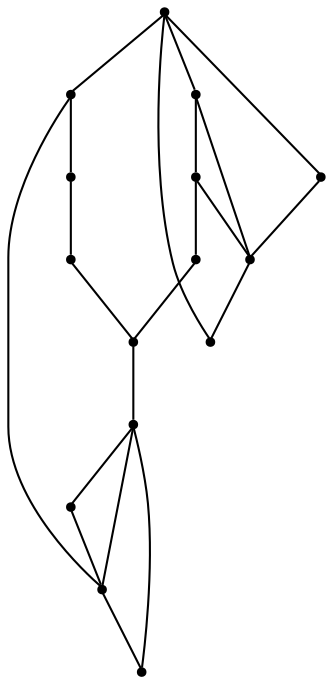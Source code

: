 graph {
  node [shape=point,comment="{\"directed\":false,\"doi\":\"10.1007/978-3-031-49275-4_4\",\"figure\":\"2 (1)\"}"]

  v0 [pos="528.9717700721651,576.4742597026045"]
  v1 [pos="312.40809182844725,512.7721317798522"]
  v2 [pos="528.971770072165,799.4435188360662"]
  v3 [pos="483.85206779306725,751.6655478113221"]
  v4 [pos="456.78111122808923,672.0330949896389"]
  v5 [pos="384.5914618501444,711.847223008414"]
  v6 [pos="420.68888968996635,799.4435188360662"]
  v7 [pos="420.6888896899663,894.9951369261446"]
  v8 [pos="312.40809182844725,735.734046541081"]
  v9 [pos="204.1252313176291,719.8109388391063"]
  v10 [pos="348.49718958555076,831.2940581994256"]
  v11 [pos="276.3064989472661,799.4435188360662"]
  v12 [pos="276.3064989472661,863.1486671716414"]
  v13 [pos="240.21743695864757,576.4742597026045"]
  v14 [pos="240.21743695864757,672.0330949896389"]

  v0 -- v1 [id="-1",pos="528.9717700721651,576.4742597026045 312.40809182844725,512.7721317798522 312.40809182844725,512.7721317798522 312.40809182844725,512.7721317798522"]
  v9 -- v14 [id="-2",pos="204.1252313176291,719.8109388391063 240.21743695864757,672.0330949896389 240.21743695864757,672.0330949896389 240.21743695864757,672.0330949896389"]
  v14 -- v8 [id="-3",pos="240.21743695864757,672.0330949896389 312.40809182844725,735.734046541081 312.40809182844725,735.734046541081 312.40809182844725,735.734046541081"]
  v14 -- v13 [id="-4",pos="240.21743695864757,672.0330949896389 240.21743695864757,576.4742597026045 240.21743695864757,576.4742597026045 240.21743695864757,576.4742597026045"]
  v13 -- v1 [id="-5",pos="240.21743695864757,576.4742597026045 312.40809182844725,512.7721317798522 312.40809182844725,512.7721317798522 312.40809182844725,512.7721317798522"]
  v12 -- v7 [id="-6",pos="276.3064989472661,863.1486671716414 420.6888896899663,894.9951369261446 420.6888896899663,894.9951369261446 420.6888896899663,894.9951369261446"]
  v12 -- v11 [id="-7",pos="276.3064989472661,863.1486671716414 276.3064989472661,799.4435188360662 276.3064989472661,799.4435188360662 276.3064989472661,799.4435188360662"]
  v12 -- v9 [id="-8",pos="276.3064989472661,863.1486671716414 204.1252313176291,719.8109388391063 204.1252313176291,719.8109388391063 204.1252313176291,719.8109388391063"]
  v12 -- v10 [id="-9",pos="276.3064989472661,863.1486671716414 348.49718958555076,831.2940581994256 348.49718958555076,831.2940581994256 348.49718958555076,831.2940581994256"]
  v11 -- v8 [id="-10",pos="276.3064989472661,799.4435188360662 312.40809182844725,735.734046541081 312.40809182844725,735.734046541081 312.40809182844725,735.734046541081"]
  v8 -- v10 [id="-11",pos="312.40809182844725,735.734046541081 348.49718958555076,831.2940581994256 348.49718958555076,831.2940581994256 348.49718958555076,831.2940581994256"]
  v8 -- v9 [id="-12",pos="312.40809182844725,735.734046541081 204.1252313176291,719.8109388391063 204.1252313176291,719.8109388391063 204.1252313176291,719.8109388391063"]
  v1 -- v4 [id="-13",pos="312.40809182844725,512.7721317798522 456.78111122808923,672.0330949896389 456.78111122808923,672.0330949896389 456.78111122808923,672.0330949896389"]
  v5 -- v6 [id="-14",pos="384.5914618501444,711.847223008414 420.68888968996635,799.4435188360662 420.68888968996635,799.4435188360662 420.68888968996635,799.4435188360662"]
  v7 -- v6 [id="-15",pos="420.6888896899663,894.9951369261446 420.68888968996635,799.4435188360662 420.68888968996635,799.4435188360662 420.68888968996635,799.4435188360662"]
  v7 -- v2 [id="-16",pos="420.6888896899663,894.9951369261446 528.971770072165,799.4435188360662 528.971770072165,799.4435188360662 528.971770072165,799.4435188360662"]
  v6 -- v4 [id="-17",pos="420.68888968996635,799.4435188360662 456.78111122808923,672.0330949896389 456.78111122808923,672.0330949896389 456.78111122808923,672.0330949896389"]
  v6 -- v3 [id="-18",pos="420.68888968996635,799.4435188360662 483.85206779306725,751.6655478113221 483.85206779306725,751.6655478113221 483.85206779306725,751.6655478113221"]
  v4 -- v5 [id="-19",pos="456.78111122808923,672.0330949896389 384.5914618501444,711.847223008414 384.5914618501444,711.847223008414 384.5914618501444,711.847223008414"]
  v3 -- v4 [id="-20",pos="483.85206779306725,751.6655478113221 456.78111122808923,672.0330949896389 456.78111122808923,672.0330949896389 456.78111122808923,672.0330949896389"]
  v2 -- v0 [id="-21",pos="528.971770072165,799.4435188360662 528.9717700721651,576.4742597026045 528.9717700721651,576.4742597026045 528.9717700721651,576.4742597026045"]
}